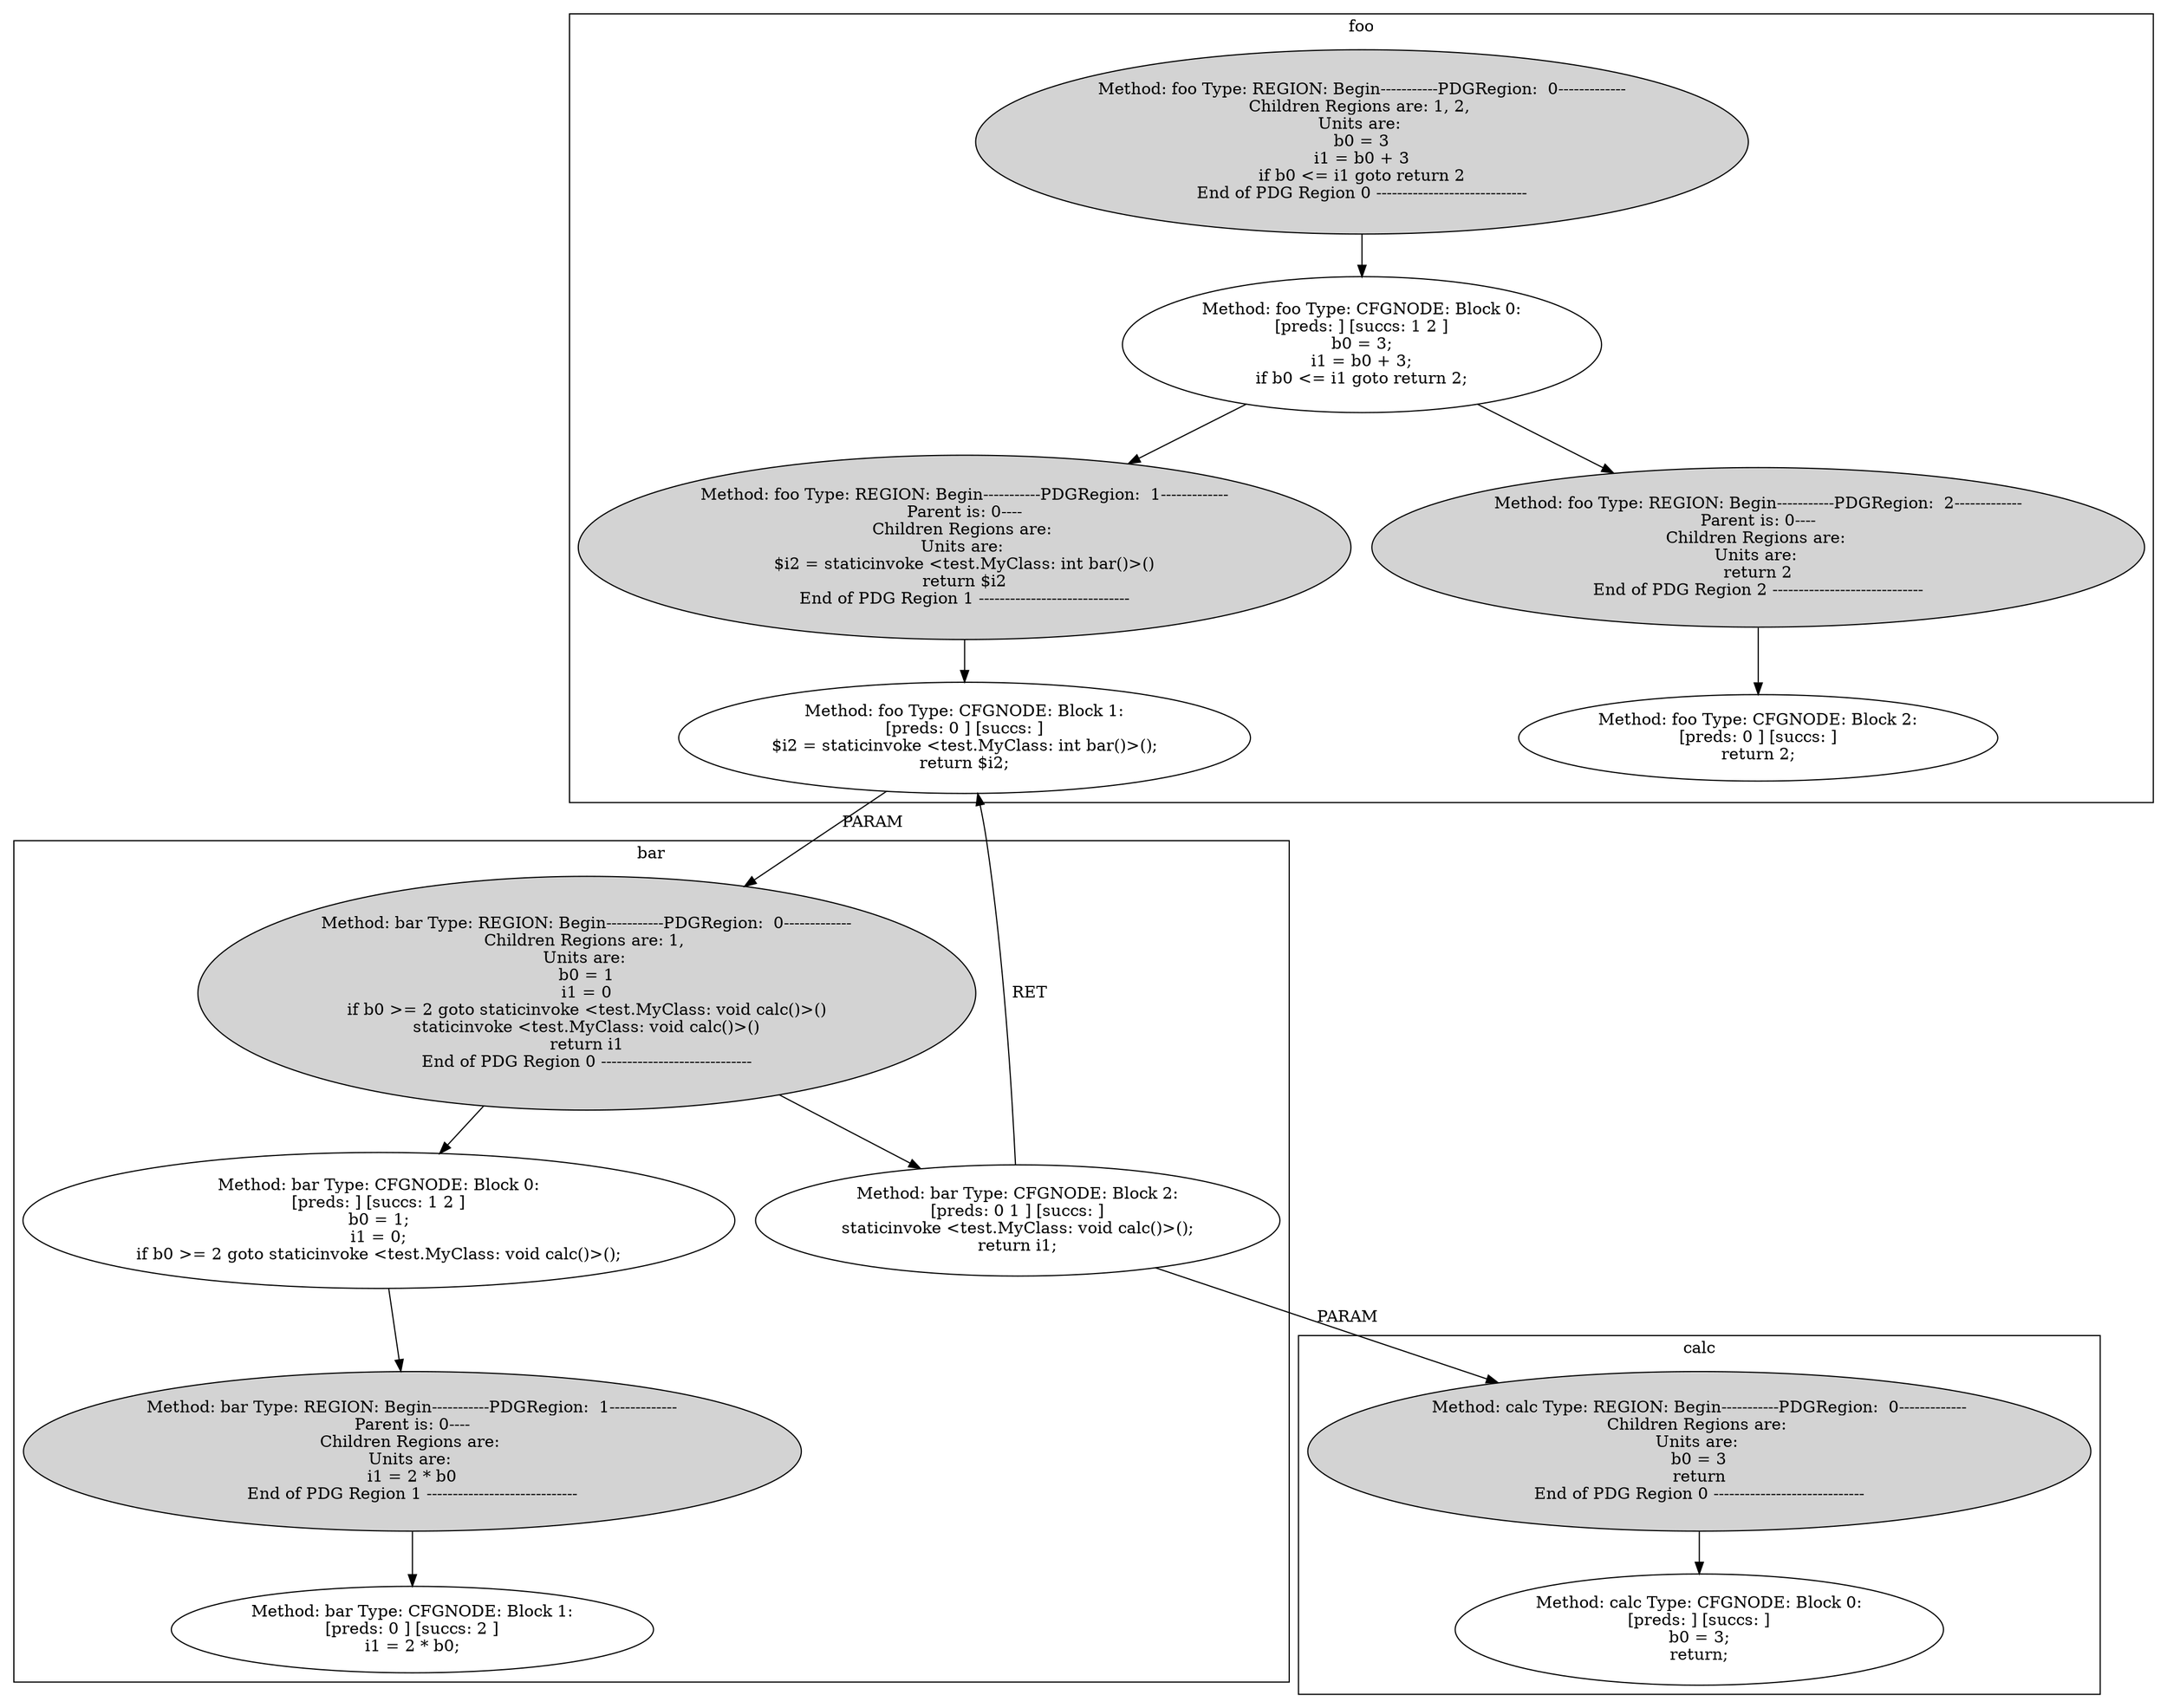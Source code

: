 digraph "System Dependence Graph" {
    subgraph "cluster_foo" {
        label="foo";
        "1895334381" [label="Method: foo Type: REGION: Begin-----------PDGRegion:  0-------------\nChildren Regions are: 1, 2, \nUnits are: \nb0 = 3\ni1 = b0 + 3\nif b0 <= i1 goto return 2\nEnd of PDG Region 0 -----------------------------\n",style=filled,];
        "295652216" [label="Method: foo Type: CFGNODE: Block 0:\n[preds: ] [succs: 1 2 ]\nb0 = 3;\ni1 = b0 + 3;\nif b0 <= i1 goto return 2;\n",];
        "1895334381"->"295652216";
        "1185981398" [style=filled,label="Method: foo Type: REGION: Begin-----------PDGRegion:  1-------------\nParent is: 0----\nChildren Regions are: \nUnits are: \n$i2 = staticinvoke <test.MyClass: int bar()>()\nreturn $i2\nEnd of PDG Region 1 -----------------------------\n",];
        "295652216"->"1185981398";
        "1872305359" [style=filled,label="Method: foo Type: REGION: Begin-----------PDGRegion:  2-------------\nParent is: 0----\nChildren Regions are: \nUnits are: \nreturn 2\nEnd of PDG Region 2 -----------------------------\n",];
        "295652216"->"1872305359";
        "74479789" [label="Method: foo Type: CFGNODE: Block 1:\n[preds: 0 ] [succs: ]\n$i2 = staticinvoke <test.MyClass: int bar()>();\nreturn $i2;\n",];
        "1185981398"->"74479789";
        "1946331169" [label="Method: foo Type: CFGNODE: Block 2:\n[preds: 0 ] [succs: ]\nreturn 2;\n",];
        "1872305359"->"1946331169";
    }
    subgraph "cluster_bar" {
        label="bar";
        "1063410572" [label="Method: bar Type: REGION: Begin-----------PDGRegion:  0-------------\nChildren Regions are: 1, \nUnits are: \nb0 = 1\ni1 = 0\nif b0 >= 2 goto staticinvoke <test.MyClass: void calc()>()\nstaticinvoke <test.MyClass: void calc()>()\nreturn i1\nEnd of PDG Region 0 -----------------------------\n",style=filled,];
        "1893360267" [label="Method: bar Type: CFGNODE: Block 0:\n[preds: ] [succs: 1 2 ]\nb0 = 1;\ni1 = 0;\nif b0 >= 2 goto staticinvoke <test.MyClass: void calc()>();\n",];
        "1063410572"->"1893360267";
        "1240835673" [label="Method: bar Type: CFGNODE: Block 2:\n[preds: 0 1 ] [succs: ]\nstaticinvoke <test.MyClass: void calc()>();\nreturn i1;\n",];
        "1063410572"->"1240835673";
        "1458860096" [style=filled,label="Method: bar Type: REGION: Begin-----------PDGRegion:  1-------------\nParent is: 0----\nChildren Regions are: \nUnits are: \ni1 = 2 * b0\nEnd of PDG Region 1 -----------------------------\n",];
        "1893360267"->"1458860096";
        "511460094" [label="Method: bar Type: CFGNODE: Block 1:\n[preds: 0 ] [succs: 2 ]\ni1 = 2 * b0;\n",];
        "1458860096"->"511460094";
    }
    subgraph "cluster_calc" {
        label="calc";
        "1666811772" [label="Method: calc Type: REGION: Begin-----------PDGRegion:  0-------------\nChildren Regions are: \nUnits are: \nb0 = 3\nreturn\nEnd of PDG Region 0 -----------------------------\n",style=filled,];
        "1588861977" [label="Method: calc Type: CFGNODE: Block 0:\n[preds: ] [succs: ]\nb0 = 3;\nreturn;\n",];
        "1666811772"->"1588861977";
    }
    "74479789"
    "1063410572"
    "74479789"->"1063410572" [label="PARAM",];
    "1240835673"
    "1240835673"->"74479789" [label="RET",];
    "1666811772"
    "1240835673"->"1666811772" [label="PARAM",];
}
